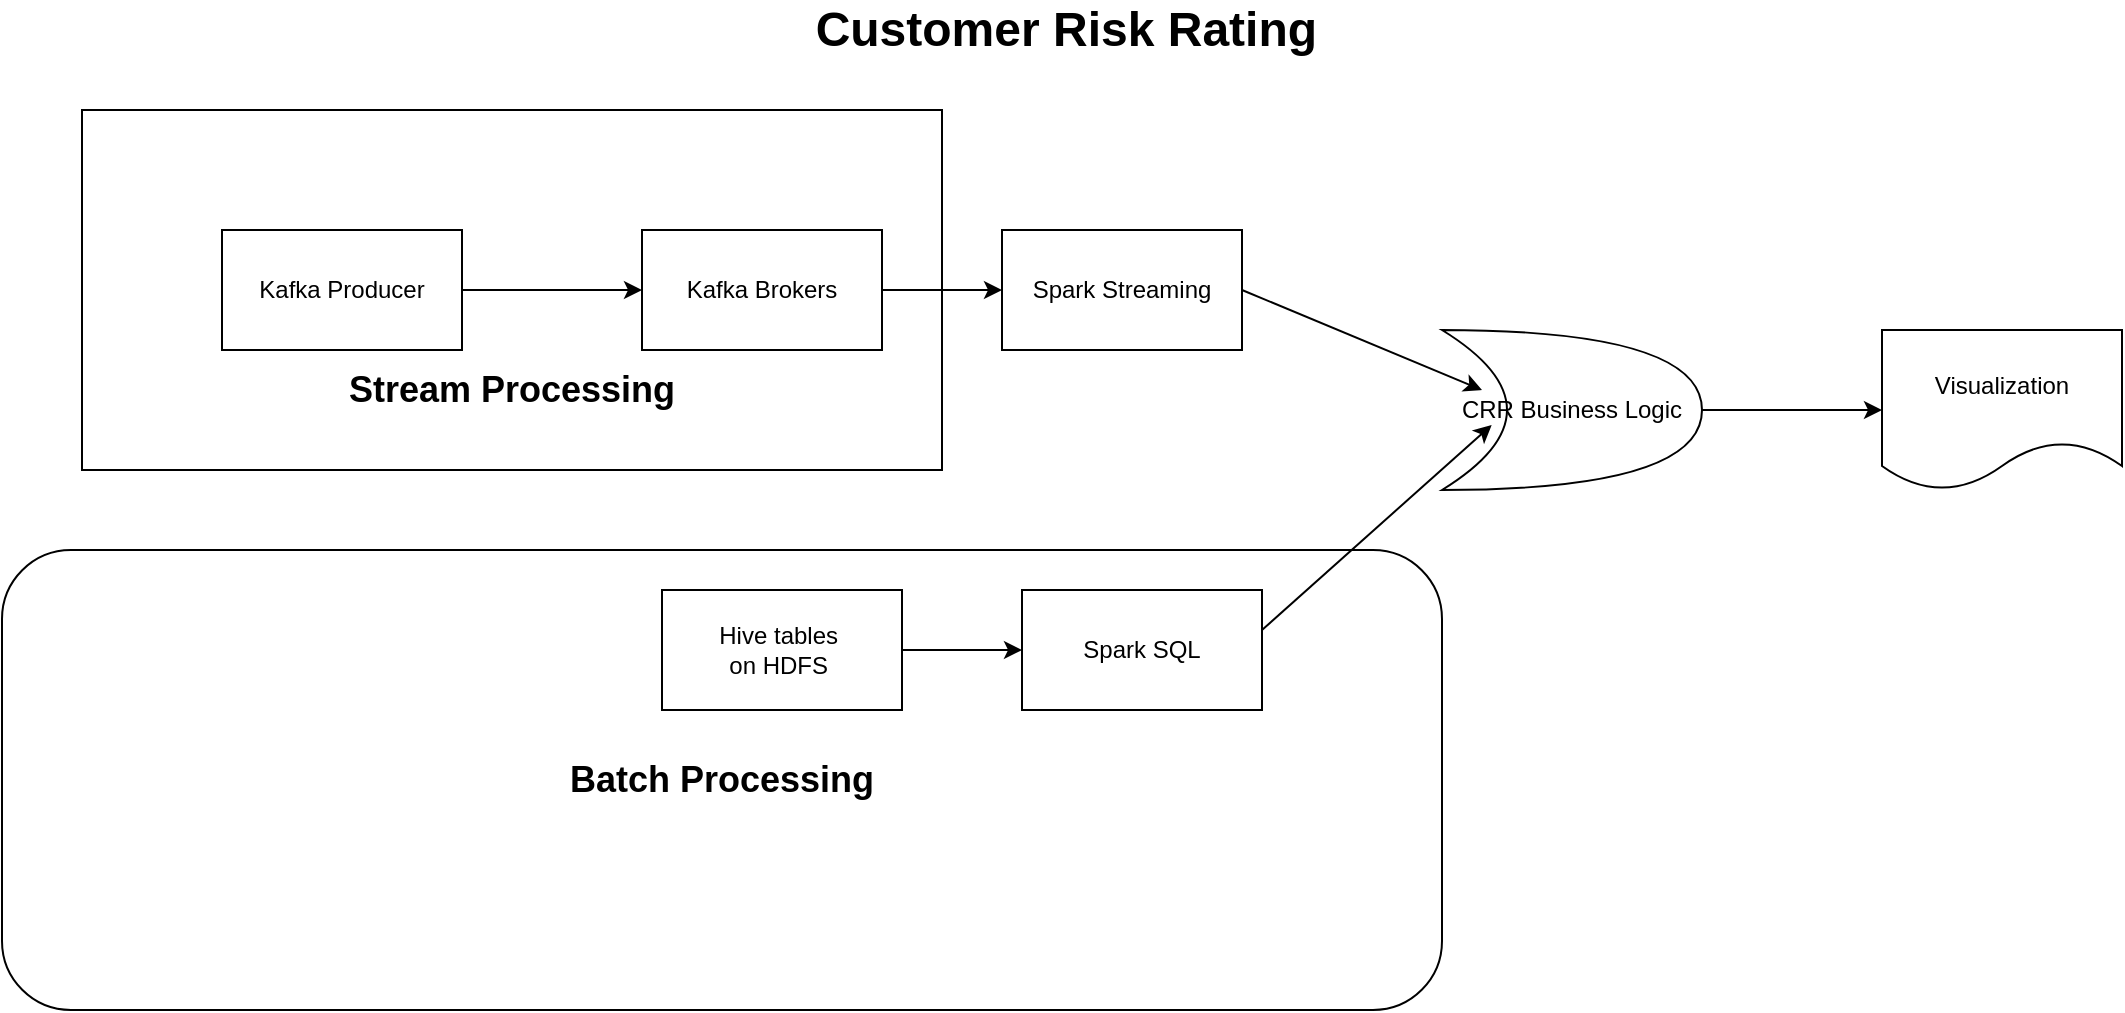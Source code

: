 <mxfile version="14.5.6" type="github">
  <diagram id="3YKS5hAJArZmH1cnRA6m" name="Page-1">
    <mxGraphModel dx="1209" dy="663" grid="1" gridSize="10" guides="1" tooltips="1" connect="1" arrows="1" fold="1" page="1" pageScale="1" pageWidth="1654" pageHeight="1169" math="0" shadow="0">
      <root>
        <mxCell id="0" />
        <mxCell id="1" parent="0" />
        <mxCell id="ugxK-Kp55vjIR1qKH1Q9-30" value="&lt;b&gt;&lt;font style=&quot;font-size: 18px&quot;&gt;Batch Processing&lt;/font&gt;&lt;/b&gt;" style="rounded=1;whiteSpace=wrap;html=1;" vertex="1" parent="1">
          <mxGeometry x="40" y="280" width="720" height="230" as="geometry" />
        </mxCell>
        <mxCell id="ugxK-Kp55vjIR1qKH1Q9-24" value="&lt;br&gt;&lt;br&gt;&lt;br&gt;&lt;br&gt;&lt;br&gt;&lt;br&gt;&lt;br&gt;&lt;font style=&quot;font-size: 18px&quot;&gt;&lt;b&gt;Stream Processing&lt;/b&gt;&lt;/font&gt;" style="rounded=0;whiteSpace=wrap;html=1;" vertex="1" parent="1">
          <mxGeometry x="80" y="60" width="430" height="180" as="geometry" />
        </mxCell>
        <mxCell id="ugxK-Kp55vjIR1qKH1Q9-6" style="edgeStyle=orthogonalEdgeStyle;rounded=0;orthogonalLoop=1;jettySize=auto;html=1;exitX=1;exitY=0.5;exitDx=0;exitDy=0;entryX=0;entryY=0.5;entryDx=0;entryDy=0;" edge="1" parent="1" source="EfSdaL0TcR9g5Bu1C6k8-1" target="ugxK-Kp55vjIR1qKH1Q9-2">
          <mxGeometry relative="1" as="geometry" />
        </mxCell>
        <mxCell id="EfSdaL0TcR9g5Bu1C6k8-1" value="Kafka Producer" style="rounded=0;whiteSpace=wrap;html=1;" parent="1" vertex="1">
          <mxGeometry x="150" y="120" width="120" height="60" as="geometry" />
        </mxCell>
        <mxCell id="ugxK-Kp55vjIR1qKH1Q9-1" value="&lt;b&gt;&lt;font style=&quot;font-size: 24px&quot;&gt;Customer Risk Rating&amp;nbsp;&lt;/font&gt;&lt;/b&gt;" style="text;html=1;align=center;verticalAlign=middle;resizable=0;points=[];autosize=1;" vertex="1" parent="1">
          <mxGeometry x="440" y="10" width="270" height="20" as="geometry" />
        </mxCell>
        <mxCell id="ugxK-Kp55vjIR1qKH1Q9-11" style="edgeStyle=orthogonalEdgeStyle;rounded=0;orthogonalLoop=1;jettySize=auto;html=1;exitX=1;exitY=0.5;exitDx=0;exitDy=0;entryX=0;entryY=0.5;entryDx=0;entryDy=0;" edge="1" parent="1" source="ugxK-Kp55vjIR1qKH1Q9-2" target="ugxK-Kp55vjIR1qKH1Q9-3">
          <mxGeometry relative="1" as="geometry" />
        </mxCell>
        <mxCell id="ugxK-Kp55vjIR1qKH1Q9-2" value="Kafka Brokers" style="rounded=0;whiteSpace=wrap;html=1;" vertex="1" parent="1">
          <mxGeometry x="360" y="120" width="120" height="60" as="geometry" />
        </mxCell>
        <mxCell id="ugxK-Kp55vjIR1qKH1Q9-3" value="Spark Streaming" style="rounded=0;whiteSpace=wrap;html=1;" vertex="1" parent="1">
          <mxGeometry x="540" y="120" width="120" height="60" as="geometry" />
        </mxCell>
        <mxCell id="ugxK-Kp55vjIR1qKH1Q9-29" style="edgeStyle=orthogonalEdgeStyle;rounded=0;orthogonalLoop=1;jettySize=auto;html=1;exitX=1;exitY=0.5;exitDx=0;exitDy=0;entryX=0;entryY=0.5;entryDx=0;entryDy=0;" edge="1" parent="1" source="ugxK-Kp55vjIR1qKH1Q9-4" target="ugxK-Kp55vjIR1qKH1Q9-27">
          <mxGeometry relative="1" as="geometry" />
        </mxCell>
        <mxCell id="ugxK-Kp55vjIR1qKH1Q9-4" value="Hive tables&amp;nbsp;&lt;br&gt;on HDFS&amp;nbsp;" style="rounded=0;whiteSpace=wrap;html=1;" vertex="1" parent="1">
          <mxGeometry x="370" y="300" width="120" height="60" as="geometry" />
        </mxCell>
        <mxCell id="ugxK-Kp55vjIR1qKH1Q9-12" value="" style="endArrow=classic;html=1;exitX=1;exitY=0.5;exitDx=0;exitDy=0;" edge="1" parent="1" source="ugxK-Kp55vjIR1qKH1Q9-3">
          <mxGeometry width="50" height="50" relative="1" as="geometry">
            <mxPoint x="710" y="200" as="sourcePoint" />
            <mxPoint x="780" y="200" as="targetPoint" />
          </mxGeometry>
        </mxCell>
        <mxCell id="ugxK-Kp55vjIR1qKH1Q9-22" style="edgeStyle=orthogonalEdgeStyle;rounded=0;orthogonalLoop=1;jettySize=auto;html=1;exitX=1;exitY=0.5;exitDx=0;exitDy=0;exitPerimeter=0;" edge="1" parent="1" source="ugxK-Kp55vjIR1qKH1Q9-17" target="ugxK-Kp55vjIR1qKH1Q9-21">
          <mxGeometry relative="1" as="geometry" />
        </mxCell>
        <mxCell id="ugxK-Kp55vjIR1qKH1Q9-17" value="CRR Business Logic" style="shape=xor;whiteSpace=wrap;html=1;" vertex="1" parent="1">
          <mxGeometry x="760" y="170" width="130" height="80" as="geometry" />
        </mxCell>
        <mxCell id="ugxK-Kp55vjIR1qKH1Q9-19" value="" style="endArrow=classic;html=1;entryX=0.191;entryY=0.594;entryDx=0;entryDy=0;entryPerimeter=0;" edge="1" parent="1" target="ugxK-Kp55vjIR1qKH1Q9-17">
          <mxGeometry width="50" height="50" relative="1" as="geometry">
            <mxPoint x="670" y="320" as="sourcePoint" />
            <mxPoint x="720" y="270" as="targetPoint" />
          </mxGeometry>
        </mxCell>
        <mxCell id="ugxK-Kp55vjIR1qKH1Q9-21" value="Visualization" style="shape=document;whiteSpace=wrap;html=1;boundedLbl=1;" vertex="1" parent="1">
          <mxGeometry x="980" y="170" width="120" height="80" as="geometry" />
        </mxCell>
        <mxCell id="ugxK-Kp55vjIR1qKH1Q9-27" value="Spark SQL" style="rounded=0;whiteSpace=wrap;html=1;" vertex="1" parent="1">
          <mxGeometry x="550" y="300" width="120" height="60" as="geometry" />
        </mxCell>
      </root>
    </mxGraphModel>
  </diagram>
</mxfile>
